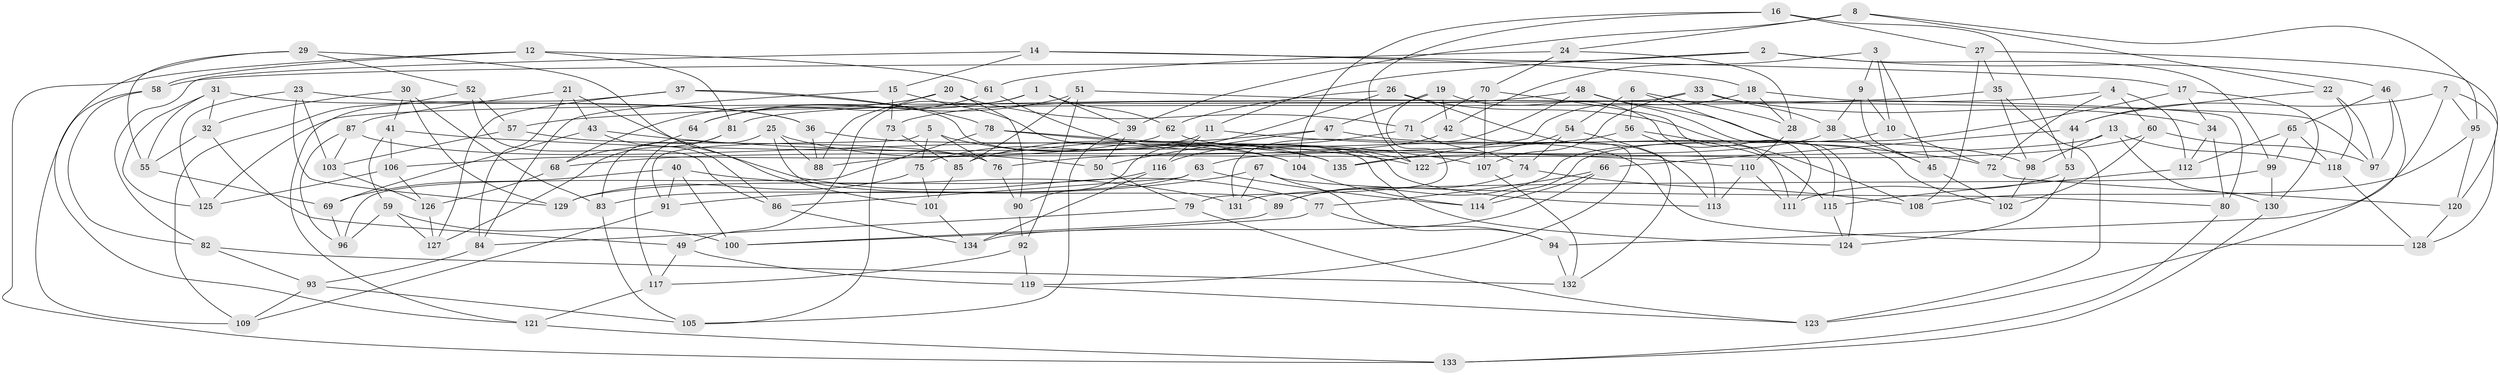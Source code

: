 // coarse degree distribution, {6: 0.5542168674698795, 5: 0.060240963855421686, 4: 0.37349397590361444, 3: 0.012048192771084338}
// Generated by graph-tools (version 1.1) at 2025/24/03/03/25 07:24:27]
// undirected, 135 vertices, 270 edges
graph export_dot {
graph [start="1"]
  node [color=gray90,style=filled];
  1;
  2;
  3;
  4;
  5;
  6;
  7;
  8;
  9;
  10;
  11;
  12;
  13;
  14;
  15;
  16;
  17;
  18;
  19;
  20;
  21;
  22;
  23;
  24;
  25;
  26;
  27;
  28;
  29;
  30;
  31;
  32;
  33;
  34;
  35;
  36;
  37;
  38;
  39;
  40;
  41;
  42;
  43;
  44;
  45;
  46;
  47;
  48;
  49;
  50;
  51;
  52;
  53;
  54;
  55;
  56;
  57;
  58;
  59;
  60;
  61;
  62;
  63;
  64;
  65;
  66;
  67;
  68;
  69;
  70;
  71;
  72;
  73;
  74;
  75;
  76;
  77;
  78;
  79;
  80;
  81;
  82;
  83;
  84;
  85;
  86;
  87;
  88;
  89;
  90;
  91;
  92;
  93;
  94;
  95;
  96;
  97;
  98;
  99;
  100;
  101;
  102;
  103;
  104;
  105;
  106;
  107;
  108;
  109;
  110;
  111;
  112;
  113;
  114;
  115;
  116;
  117;
  118;
  119;
  120;
  121;
  122;
  123;
  124;
  125;
  126;
  127;
  128;
  129;
  130;
  131;
  132;
  133;
  134;
  135;
  1 -- 62;
  1 -- 39;
  1 -- 64;
  1 -- 49;
  2 -- 46;
  2 -- 99;
  2 -- 11;
  2 -- 58;
  3 -- 10;
  3 -- 42;
  3 -- 9;
  3 -- 45;
  4 -- 72;
  4 -- 112;
  4 -- 60;
  4 -- 81;
  5 -- 135;
  5 -- 75;
  5 -- 91;
  5 -- 76;
  6 -- 28;
  6 -- 54;
  6 -- 124;
  6 -- 56;
  7 -- 128;
  7 -- 94;
  7 -- 95;
  7 -- 44;
  8 -- 95;
  8 -- 39;
  8 -- 22;
  8 -- 24;
  9 -- 10;
  9 -- 38;
  9 -- 45;
  10 -- 72;
  10 -- 89;
  11 -- 72;
  11 -- 116;
  11 -- 75;
  12 -- 81;
  12 -- 133;
  12 -- 58;
  12 -- 61;
  13 -- 118;
  13 -- 88;
  13 -- 130;
  13 -- 98;
  14 -- 82;
  14 -- 17;
  14 -- 15;
  14 -- 18;
  15 -- 73;
  15 -- 84;
  15 -- 113;
  16 -- 104;
  16 -- 122;
  16 -- 27;
  16 -- 53;
  17 -- 114;
  17 -- 34;
  17 -- 130;
  18 -- 135;
  18 -- 28;
  18 -- 80;
  19 -- 111;
  19 -- 79;
  19 -- 47;
  19 -- 42;
  20 -- 88;
  20 -- 71;
  20 -- 68;
  20 -- 90;
  21 -- 77;
  21 -- 84;
  21 -- 43;
  21 -- 87;
  22 -- 118;
  22 -- 97;
  22 -- 44;
  23 -- 103;
  23 -- 125;
  23 -- 129;
  23 -- 36;
  24 -- 70;
  24 -- 61;
  24 -- 28;
  25 -- 104;
  25 -- 89;
  25 -- 117;
  25 -- 88;
  26 -- 108;
  26 -- 62;
  26 -- 90;
  26 -- 113;
  27 -- 120;
  27 -- 35;
  27 -- 108;
  28 -- 110;
  29 -- 55;
  29 -- 101;
  29 -- 52;
  29 -- 121;
  30 -- 83;
  30 -- 32;
  30 -- 41;
  30 -- 129;
  31 -- 32;
  31 -- 125;
  31 -- 55;
  31 -- 36;
  32 -- 49;
  32 -- 55;
  33 -- 38;
  33 -- 107;
  33 -- 125;
  33 -- 34;
  34 -- 80;
  34 -- 112;
  35 -- 123;
  35 -- 57;
  35 -- 98;
  36 -- 88;
  36 -- 135;
  37 -- 124;
  37 -- 78;
  37 -- 121;
  37 -- 127;
  38 -- 45;
  38 -- 63;
  39 -- 105;
  39 -- 50;
  40 -- 131;
  40 -- 100;
  40 -- 91;
  40 -- 69;
  41 -- 59;
  41 -- 106;
  41 -- 110;
  42 -- 76;
  42 -- 119;
  43 -- 69;
  43 -- 50;
  43 -- 86;
  44 -- 53;
  44 -- 66;
  45 -- 102;
  46 -- 123;
  46 -- 65;
  46 -- 97;
  47 -- 50;
  47 -- 98;
  47 -- 85;
  48 -- 102;
  48 -- 131;
  48 -- 115;
  48 -- 73;
  49 -- 119;
  49 -- 117;
  50 -- 79;
  51 -- 64;
  51 -- 85;
  51 -- 92;
  51 -- 97;
  52 -- 109;
  52 -- 86;
  52 -- 57;
  53 -- 124;
  53 -- 111;
  54 -- 74;
  54 -- 122;
  54 -- 132;
  55 -- 69;
  56 -- 113;
  56 -- 115;
  56 -- 68;
  57 -- 103;
  57 -- 76;
  58 -- 109;
  58 -- 82;
  59 -- 127;
  59 -- 100;
  59 -- 96;
  60 -- 97;
  60 -- 135;
  60 -- 102;
  61 -- 122;
  61 -- 64;
  62 -- 128;
  62 -- 106;
  63 -- 114;
  63 -- 83;
  63 -- 86;
  64 -- 68;
  65 -- 112;
  65 -- 118;
  65 -- 99;
  66 -- 114;
  66 -- 77;
  66 -- 134;
  67 -- 91;
  67 -- 94;
  67 -- 131;
  67 -- 80;
  68 -- 126;
  69 -- 96;
  70 -- 107;
  70 -- 111;
  70 -- 71;
  71 -- 116;
  71 -- 74;
  72 -- 120;
  73 -- 105;
  73 -- 85;
  74 -- 89;
  74 -- 108;
  75 -- 129;
  75 -- 101;
  76 -- 90;
  77 -- 100;
  77 -- 94;
  78 -- 122;
  78 -- 107;
  78 -- 96;
  79 -- 123;
  79 -- 84;
  80 -- 133;
  81 -- 83;
  81 -- 127;
  82 -- 93;
  82 -- 132;
  83 -- 105;
  84 -- 93;
  85 -- 101;
  86 -- 134;
  87 -- 104;
  87 -- 96;
  87 -- 103;
  89 -- 100;
  90 -- 92;
  91 -- 109;
  92 -- 117;
  92 -- 119;
  93 -- 105;
  93 -- 109;
  94 -- 132;
  95 -- 108;
  95 -- 120;
  98 -- 102;
  99 -- 130;
  99 -- 131;
  101 -- 134;
  103 -- 126;
  104 -- 114;
  106 -- 125;
  106 -- 126;
  107 -- 132;
  110 -- 113;
  110 -- 111;
  112 -- 115;
  115 -- 124;
  116 -- 134;
  116 -- 129;
  117 -- 121;
  118 -- 128;
  119 -- 123;
  120 -- 128;
  121 -- 133;
  126 -- 127;
  130 -- 133;
}
